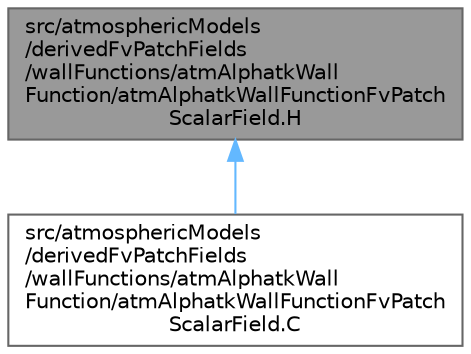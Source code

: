 digraph "src/atmosphericModels/derivedFvPatchFields/wallFunctions/atmAlphatkWallFunction/atmAlphatkWallFunctionFvPatchScalarField.H"
{
 // LATEX_PDF_SIZE
  bgcolor="transparent";
  edge [fontname=Helvetica,fontsize=10,labelfontname=Helvetica,labelfontsize=10];
  node [fontname=Helvetica,fontsize=10,shape=box,height=0.2,width=0.4];
  Node1 [id="Node000001",label="src/atmosphericModels\l/derivedFvPatchFields\l/wallFunctions/atmAlphatkWall\lFunction/atmAlphatkWallFunctionFvPatch\lScalarField.H",height=0.2,width=0.4,color="gray40", fillcolor="grey60", style="filled", fontcolor="black",tooltip=" "];
  Node1 -> Node2 [id="edge1_Node000001_Node000002",dir="back",color="steelblue1",style="solid",tooltip=" "];
  Node2 [id="Node000002",label="src/atmosphericModels\l/derivedFvPatchFields\l/wallFunctions/atmAlphatkWall\lFunction/atmAlphatkWallFunctionFvPatch\lScalarField.C",height=0.2,width=0.4,color="grey40", fillcolor="white", style="filled",URL="$atmAlphatkWallFunctionFvPatchScalarField_8C.html",tooltip=" "];
}
